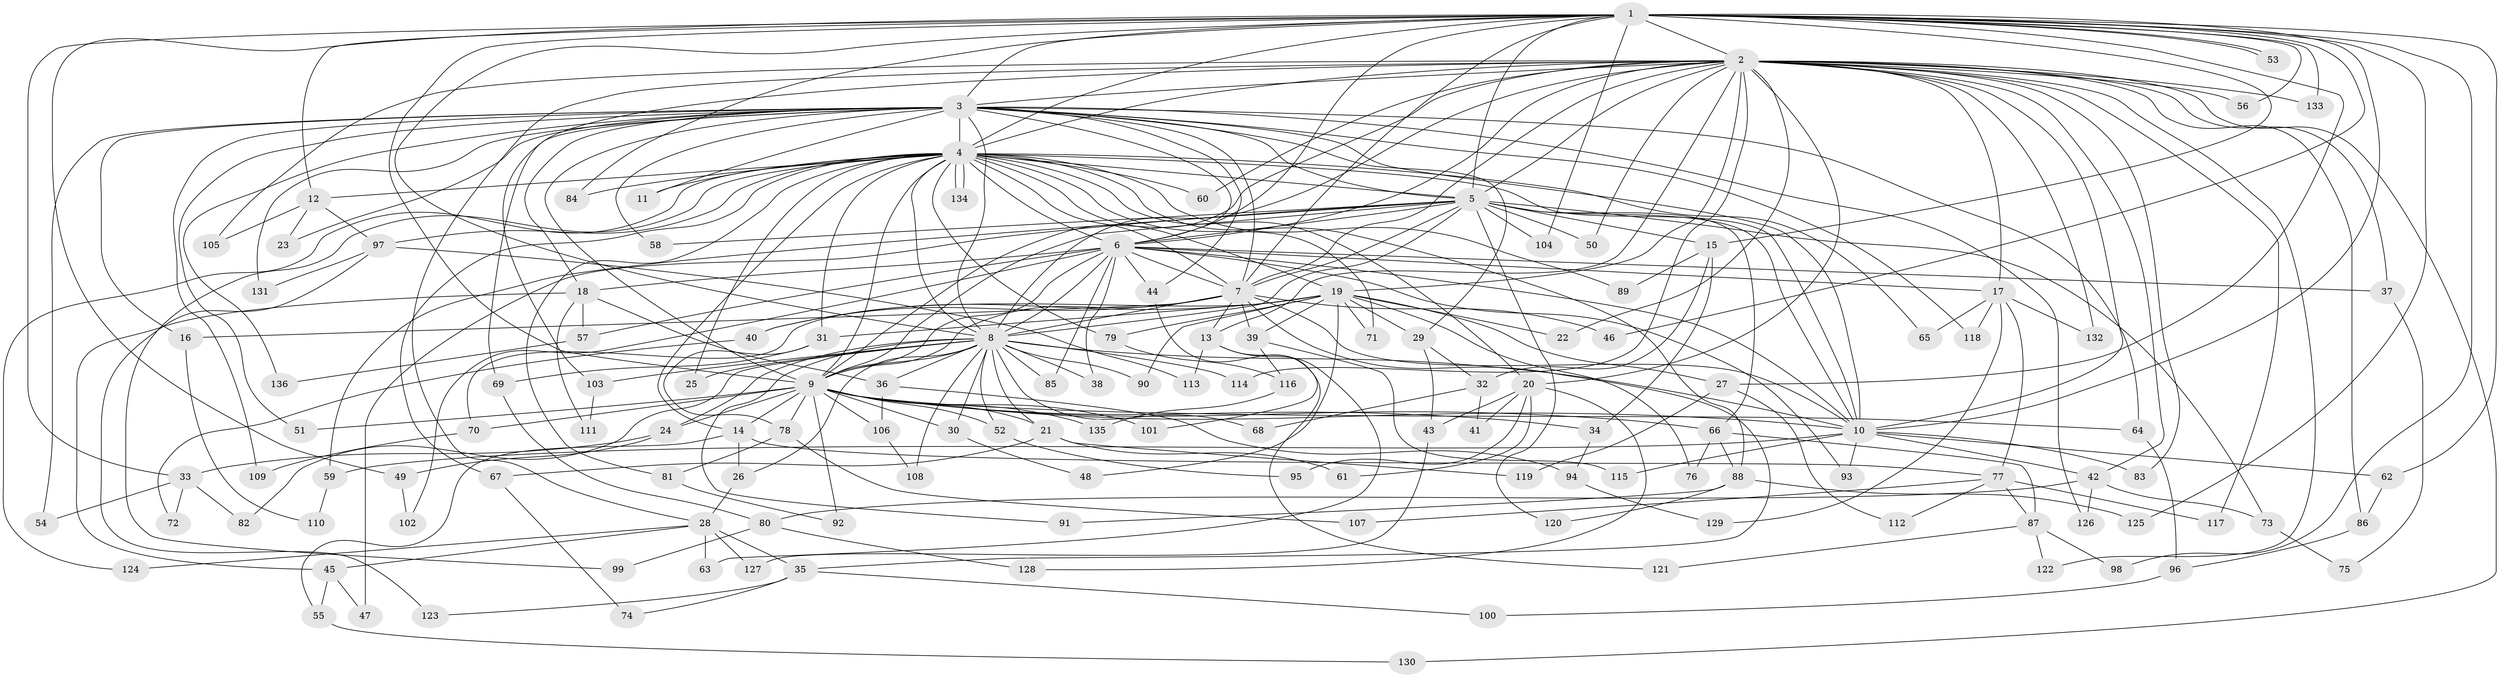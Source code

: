 // coarse degree distribution, {3: 0.2545454545454545, 24: 0.03636363636363636, 6: 0.12727272727272726, 22: 0.01818181818181818, 2: 0.09090909090909091, 12: 0.01818181818181818, 5: 0.2, 13: 0.01818181818181818, 4: 0.07272727272727272, 11: 0.01818181818181818, 7: 0.03636363636363636, 8: 0.01818181818181818, 20: 0.01818181818181818, 18: 0.01818181818181818, 1: 0.03636363636363636, 17: 0.01818181818181818}
// Generated by graph-tools (version 1.1) at 2025/36/03/04/25 23:36:35]
// undirected, 136 vertices, 297 edges
graph export_dot {
  node [color=gray90,style=filled];
  1;
  2;
  3;
  4;
  5;
  6;
  7;
  8;
  9;
  10;
  11;
  12;
  13;
  14;
  15;
  16;
  17;
  18;
  19;
  20;
  21;
  22;
  23;
  24;
  25;
  26;
  27;
  28;
  29;
  30;
  31;
  32;
  33;
  34;
  35;
  36;
  37;
  38;
  39;
  40;
  41;
  42;
  43;
  44;
  45;
  46;
  47;
  48;
  49;
  50;
  51;
  52;
  53;
  54;
  55;
  56;
  57;
  58;
  59;
  60;
  61;
  62;
  63;
  64;
  65;
  66;
  67;
  68;
  69;
  70;
  71;
  72;
  73;
  74;
  75;
  76;
  77;
  78;
  79;
  80;
  81;
  82;
  83;
  84;
  85;
  86;
  87;
  88;
  89;
  90;
  91;
  92;
  93;
  94;
  95;
  96;
  97;
  98;
  99;
  100;
  101;
  102;
  103;
  104;
  105;
  106;
  107;
  108;
  109;
  110;
  111;
  112;
  113;
  114;
  115;
  116;
  117;
  118;
  119;
  120;
  121;
  122;
  123;
  124;
  125;
  126;
  127;
  128;
  129;
  130;
  131;
  132;
  133;
  134;
  135;
  136;
  1 -- 2;
  1 -- 3;
  1 -- 4;
  1 -- 5;
  1 -- 6;
  1 -- 7;
  1 -- 8;
  1 -- 9;
  1 -- 10;
  1 -- 12;
  1 -- 15;
  1 -- 27;
  1 -- 33;
  1 -- 46;
  1 -- 49;
  1 -- 53;
  1 -- 53;
  1 -- 56;
  1 -- 62;
  1 -- 84;
  1 -- 98;
  1 -- 104;
  1 -- 125;
  1 -- 133;
  2 -- 3;
  2 -- 4;
  2 -- 5;
  2 -- 6;
  2 -- 7;
  2 -- 8;
  2 -- 9;
  2 -- 10;
  2 -- 13;
  2 -- 17;
  2 -- 19;
  2 -- 20;
  2 -- 22;
  2 -- 28;
  2 -- 37;
  2 -- 42;
  2 -- 50;
  2 -- 56;
  2 -- 60;
  2 -- 83;
  2 -- 86;
  2 -- 103;
  2 -- 105;
  2 -- 114;
  2 -- 117;
  2 -- 122;
  2 -- 130;
  2 -- 132;
  2 -- 133;
  3 -- 4;
  3 -- 5;
  3 -- 6;
  3 -- 7;
  3 -- 8;
  3 -- 9;
  3 -- 10;
  3 -- 11;
  3 -- 16;
  3 -- 18;
  3 -- 23;
  3 -- 29;
  3 -- 44;
  3 -- 51;
  3 -- 54;
  3 -- 58;
  3 -- 64;
  3 -- 69;
  3 -- 109;
  3 -- 118;
  3 -- 126;
  3 -- 131;
  3 -- 136;
  4 -- 5;
  4 -- 6;
  4 -- 7;
  4 -- 8;
  4 -- 9;
  4 -- 10;
  4 -- 11;
  4 -- 12;
  4 -- 14;
  4 -- 19;
  4 -- 20;
  4 -- 25;
  4 -- 31;
  4 -- 60;
  4 -- 65;
  4 -- 67;
  4 -- 71;
  4 -- 79;
  4 -- 81;
  4 -- 84;
  4 -- 88;
  4 -- 89;
  4 -- 97;
  4 -- 99;
  4 -- 124;
  4 -- 134;
  4 -- 134;
  5 -- 6;
  5 -- 7;
  5 -- 8;
  5 -- 9;
  5 -- 10;
  5 -- 15;
  5 -- 47;
  5 -- 50;
  5 -- 58;
  5 -- 59;
  5 -- 66;
  5 -- 73;
  5 -- 104;
  5 -- 120;
  6 -- 7;
  6 -- 8;
  6 -- 9;
  6 -- 10;
  6 -- 17;
  6 -- 18;
  6 -- 37;
  6 -- 38;
  6 -- 44;
  6 -- 57;
  6 -- 85;
  6 -- 93;
  6 -- 102;
  7 -- 8;
  7 -- 9;
  7 -- 10;
  7 -- 13;
  7 -- 16;
  7 -- 35;
  7 -- 39;
  7 -- 40;
  7 -- 46;
  8 -- 9;
  8 -- 10;
  8 -- 21;
  8 -- 24;
  8 -- 25;
  8 -- 26;
  8 -- 30;
  8 -- 36;
  8 -- 38;
  8 -- 52;
  8 -- 68;
  8 -- 82;
  8 -- 85;
  8 -- 90;
  8 -- 91;
  8 -- 103;
  8 -- 108;
  8 -- 114;
  9 -- 10;
  9 -- 14;
  9 -- 21;
  9 -- 24;
  9 -- 30;
  9 -- 34;
  9 -- 51;
  9 -- 52;
  9 -- 64;
  9 -- 66;
  9 -- 70;
  9 -- 78;
  9 -- 92;
  9 -- 101;
  9 -- 106;
  9 -- 135;
  10 -- 42;
  10 -- 59;
  10 -- 62;
  10 -- 83;
  10 -- 93;
  10 -- 115;
  12 -- 23;
  12 -- 97;
  12 -- 105;
  13 -- 63;
  13 -- 101;
  13 -- 113;
  14 -- 26;
  14 -- 55;
  14 -- 77;
  15 -- 32;
  15 -- 34;
  15 -- 89;
  16 -- 110;
  17 -- 65;
  17 -- 77;
  17 -- 118;
  17 -- 129;
  17 -- 132;
  18 -- 36;
  18 -- 45;
  18 -- 57;
  18 -- 111;
  19 -- 22;
  19 -- 27;
  19 -- 29;
  19 -- 31;
  19 -- 39;
  19 -- 40;
  19 -- 48;
  19 -- 70;
  19 -- 71;
  19 -- 76;
  19 -- 79;
  19 -- 90;
  20 -- 41;
  20 -- 43;
  20 -- 61;
  20 -- 95;
  20 -- 128;
  21 -- 61;
  21 -- 67;
  21 -- 119;
  24 -- 33;
  24 -- 49;
  26 -- 28;
  27 -- 112;
  27 -- 119;
  28 -- 35;
  28 -- 45;
  28 -- 63;
  28 -- 124;
  28 -- 127;
  29 -- 32;
  29 -- 43;
  30 -- 48;
  31 -- 69;
  31 -- 78;
  32 -- 41;
  32 -- 68;
  33 -- 54;
  33 -- 72;
  33 -- 82;
  34 -- 94;
  35 -- 74;
  35 -- 100;
  35 -- 123;
  36 -- 94;
  36 -- 106;
  37 -- 75;
  39 -- 115;
  39 -- 116;
  40 -- 72;
  42 -- 73;
  42 -- 80;
  42 -- 126;
  43 -- 127;
  44 -- 121;
  45 -- 47;
  45 -- 55;
  49 -- 102;
  52 -- 95;
  55 -- 130;
  57 -- 136;
  59 -- 110;
  62 -- 86;
  64 -- 96;
  66 -- 76;
  66 -- 87;
  66 -- 88;
  67 -- 74;
  69 -- 80;
  70 -- 109;
  73 -- 75;
  77 -- 87;
  77 -- 107;
  77 -- 112;
  77 -- 117;
  78 -- 81;
  78 -- 107;
  79 -- 116;
  80 -- 99;
  80 -- 128;
  81 -- 92;
  86 -- 96;
  87 -- 98;
  87 -- 121;
  87 -- 122;
  88 -- 91;
  88 -- 120;
  88 -- 125;
  94 -- 129;
  96 -- 100;
  97 -- 113;
  97 -- 123;
  97 -- 131;
  103 -- 111;
  106 -- 108;
  116 -- 135;
}
